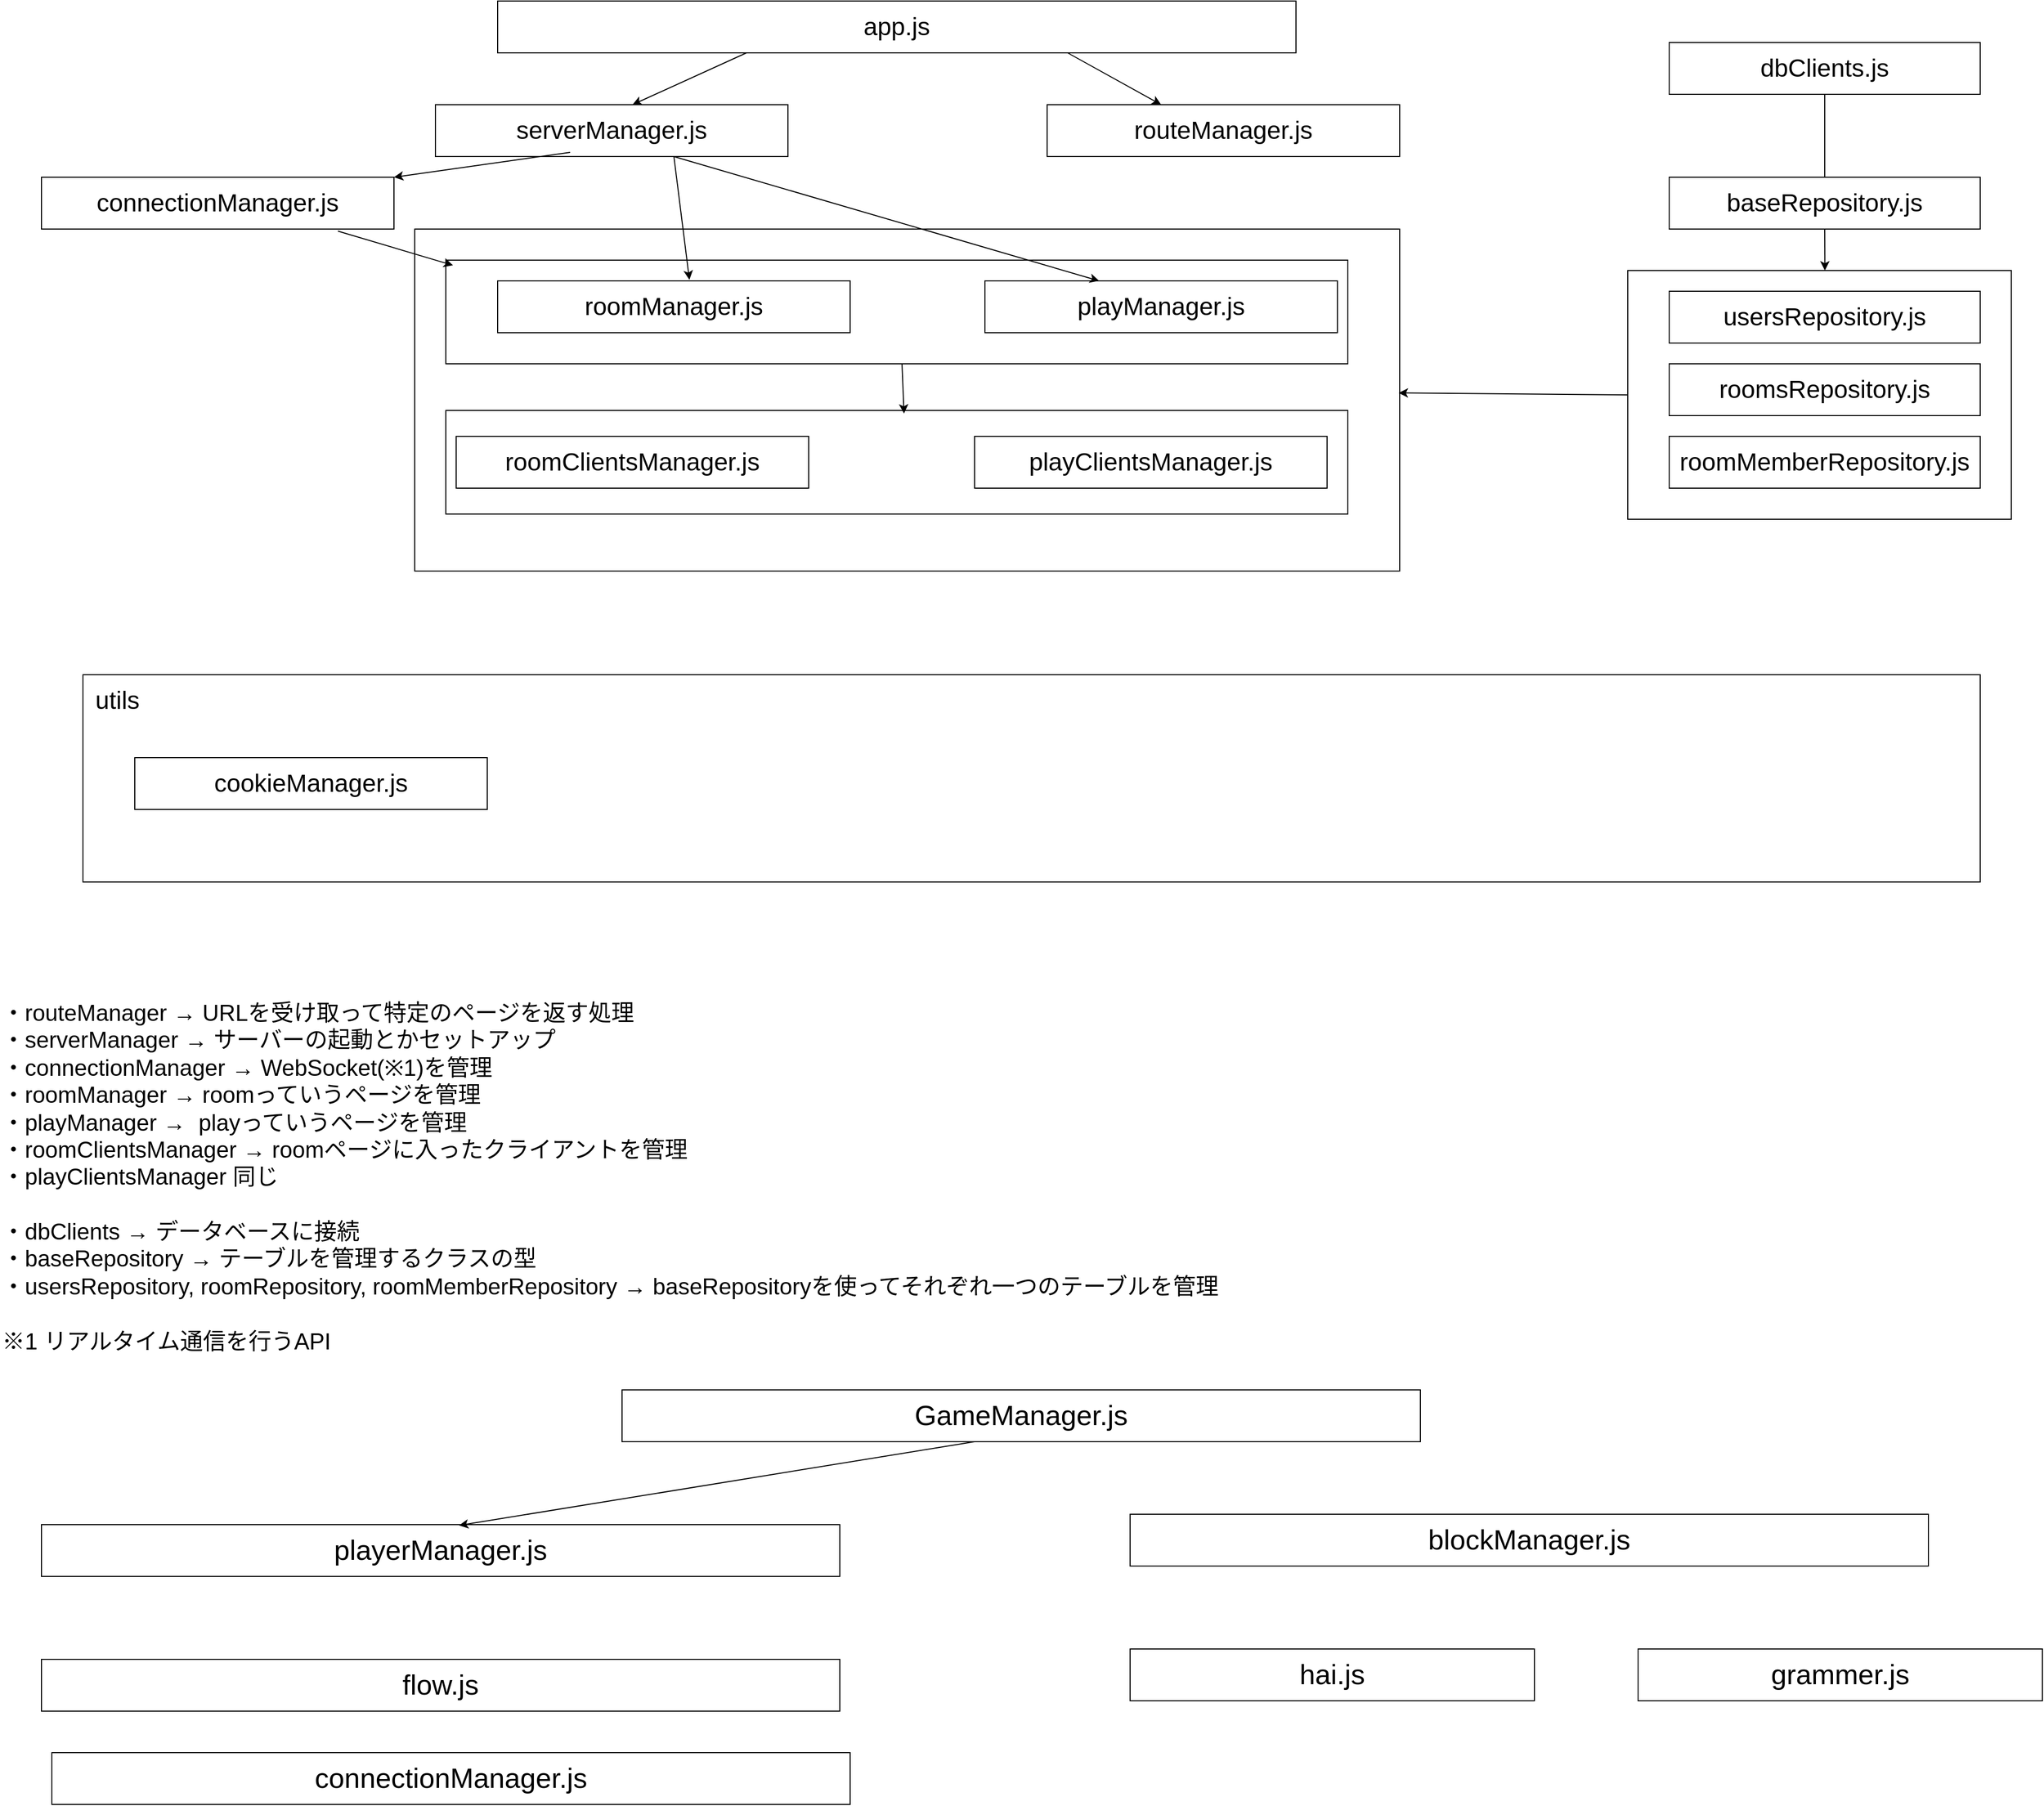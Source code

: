 <mxfile>
    <diagram name="ページ1" id="gwst1a2DxKdk7zVmhHp6">
        <mxGraphModel dx="1643" dy="793" grid="1" gridSize="10" guides="1" tooltips="1" connect="1" arrows="1" fold="1" page="1" pageScale="1" pageWidth="3300" pageHeight="4681" math="0" shadow="0">
            <root>
                <mxCell id="0"/>
                <mxCell id="1" parent="0"/>
                <mxCell id="VSUEKThK-QnD745A-PjU-35" value="" style="rounded=0;whiteSpace=wrap;html=1;" parent="1" vertex="1">
                    <mxGeometry x="500" y="240" width="950" height="330" as="geometry"/>
                </mxCell>
                <mxCell id="VSUEKThK-QnD745A-PjU-31" value="" style="rounded=0;whiteSpace=wrap;html=1;" parent="1" vertex="1">
                    <mxGeometry x="1670" y="280" width="370" height="240" as="geometry"/>
                </mxCell>
                <mxCell id="VSUEKThK-QnD745A-PjU-23" value="" style="rounded=0;whiteSpace=wrap;html=1;" parent="1" vertex="1">
                    <mxGeometry x="530" y="415" width="870" height="100" as="geometry"/>
                </mxCell>
                <mxCell id="VSUEKThK-QnD745A-PjU-18" value="" style="rounded=0;whiteSpace=wrap;html=1;" parent="1" vertex="1">
                    <mxGeometry x="530" y="270" width="870" height="100" as="geometry"/>
                </mxCell>
                <mxCell id="VSUEKThK-QnD745A-PjU-1" value="&lt;font style=&quot;font-size: 24px;&quot;&gt;app.js&lt;/font&gt;" style="rounded=0;whiteSpace=wrap;html=1;" parent="1" vertex="1">
                    <mxGeometry x="580" y="20" width="770" height="50" as="geometry"/>
                </mxCell>
                <mxCell id="VSUEKThK-QnD745A-PjU-2" value="&lt;span style=&quot;font-size: 24px;&quot;&gt;serverManager.js&lt;/span&gt;" style="rounded=0;whiteSpace=wrap;html=1;" parent="1" vertex="1">
                    <mxGeometry x="520" y="120" width="340" height="50" as="geometry"/>
                </mxCell>
                <mxCell id="VSUEKThK-QnD745A-PjU-3" value="&lt;span style=&quot;font-size: 24px;&quot;&gt;routeManager.js&lt;/span&gt;" style="rounded=0;whiteSpace=wrap;html=1;" parent="1" vertex="1">
                    <mxGeometry x="1110" y="120" width="340" height="50" as="geometry"/>
                </mxCell>
                <mxCell id="VSUEKThK-QnD745A-PjU-4" value="&lt;span style=&quot;font-size: 24px;&quot;&gt;connectionManager.js&lt;/span&gt;" style="rounded=0;whiteSpace=wrap;html=1;" parent="1" vertex="1">
                    <mxGeometry x="140" y="190" width="340" height="50" as="geometry"/>
                </mxCell>
                <mxCell id="VSUEKThK-QnD745A-PjU-5" value="&lt;span style=&quot;font-size: 24px;&quot;&gt;roomManager.js&lt;/span&gt;" style="rounded=0;whiteSpace=wrap;html=1;" parent="1" vertex="1">
                    <mxGeometry x="580" y="290" width="340" height="50" as="geometry"/>
                </mxCell>
                <mxCell id="VSUEKThK-QnD745A-PjU-10" value="&lt;span style=&quot;font-size: 24px;&quot;&gt;playManager.js&lt;/span&gt;" style="rounded=0;whiteSpace=wrap;html=1;" parent="1" vertex="1">
                    <mxGeometry x="1050" y="290" width="340" height="50" as="geometry"/>
                </mxCell>
                <mxCell id="VSUEKThK-QnD745A-PjU-12" value="" style="endArrow=classic;html=1;rounded=0;entryX=0.559;entryY=0;entryDx=0;entryDy=0;entryPerimeter=0;" parent="1" target="VSUEKThK-QnD745A-PjU-2" edge="1">
                    <mxGeometry width="50" height="50" relative="1" as="geometry">
                        <mxPoint x="820" y="70" as="sourcePoint"/>
                        <mxPoint x="770" y="130" as="targetPoint"/>
                    </mxGeometry>
                </mxCell>
                <mxCell id="VSUEKThK-QnD745A-PjU-14" value="" style="endArrow=classic;html=1;rounded=0;exitX=0.714;exitY=1;exitDx=0;exitDy=0;exitPerimeter=0;" parent="1" source="VSUEKThK-QnD745A-PjU-1" edge="1">
                    <mxGeometry width="50" height="50" relative="1" as="geometry">
                        <mxPoint x="1170" y="170" as="sourcePoint"/>
                        <mxPoint x="1220" y="120" as="targetPoint"/>
                    </mxGeometry>
                </mxCell>
                <mxCell id="VSUEKThK-QnD745A-PjU-15" value="" style="endArrow=classic;html=1;rounded=0;entryX=1;entryY=0;entryDx=0;entryDy=0;exitX=0.382;exitY=0.92;exitDx=0;exitDy=0;exitPerimeter=0;" parent="1" source="VSUEKThK-QnD745A-PjU-2" target="VSUEKThK-QnD745A-PjU-4" edge="1">
                    <mxGeometry width="50" height="50" relative="1" as="geometry">
                        <mxPoint x="740" y="520" as="sourcePoint"/>
                        <mxPoint x="790" y="470" as="targetPoint"/>
                    </mxGeometry>
                </mxCell>
                <mxCell id="VSUEKThK-QnD745A-PjU-16" value="" style="endArrow=classic;html=1;rounded=0;entryX=0.544;entryY=-0.02;entryDx=0;entryDy=0;entryPerimeter=0;" parent="1" target="VSUEKThK-QnD745A-PjU-5" edge="1">
                    <mxGeometry width="50" height="50" relative="1" as="geometry">
                        <mxPoint x="750" y="170" as="sourcePoint"/>
                        <mxPoint x="790" y="280" as="targetPoint"/>
                    </mxGeometry>
                </mxCell>
                <mxCell id="VSUEKThK-QnD745A-PjU-17" value="" style="endArrow=classic;html=1;rounded=0;entryX=0.324;entryY=0;entryDx=0;entryDy=0;entryPerimeter=0;exitX=0.676;exitY=1;exitDx=0;exitDy=0;exitPerimeter=0;" parent="1" source="VSUEKThK-QnD745A-PjU-2" target="VSUEKThK-QnD745A-PjU-10" edge="1">
                    <mxGeometry width="50" height="50" relative="1" as="geometry">
                        <mxPoint x="800" y="170" as="sourcePoint"/>
                        <mxPoint x="840" y="280" as="targetPoint"/>
                    </mxGeometry>
                </mxCell>
                <mxCell id="VSUEKThK-QnD745A-PjU-19" value="" style="endArrow=classic;html=1;rounded=0;exitX=0.841;exitY=1.04;exitDx=0;exitDy=0;exitPerimeter=0;entryX=0.008;entryY=0.05;entryDx=0;entryDy=0;entryPerimeter=0;" parent="1" source="VSUEKThK-QnD745A-PjU-4" target="VSUEKThK-QnD745A-PjU-18" edge="1">
                    <mxGeometry width="50" height="50" relative="1" as="geometry">
                        <mxPoint x="570" y="480" as="sourcePoint"/>
                        <mxPoint x="620" y="430" as="targetPoint"/>
                    </mxGeometry>
                </mxCell>
                <mxCell id="VSUEKThK-QnD745A-PjU-21" value="&lt;span style=&quot;font-size: 24px;&quot;&gt;roomClientsManager.js&lt;/span&gt;" style="rounded=0;whiteSpace=wrap;html=1;" parent="1" vertex="1">
                    <mxGeometry x="540" y="440" width="340" height="50" as="geometry"/>
                </mxCell>
                <mxCell id="VSUEKThK-QnD745A-PjU-22" value="&lt;span style=&quot;font-size: 24px;&quot;&gt;playClientsManager.js&lt;/span&gt;" style="rounded=0;whiteSpace=wrap;html=1;" parent="1" vertex="1">
                    <mxGeometry x="1040" y="440" width="340" height="50" as="geometry"/>
                </mxCell>
                <mxCell id="VSUEKThK-QnD745A-PjU-24" value="" style="endArrow=classic;html=1;rounded=0;entryX=0.508;entryY=0.03;entryDx=0;entryDy=0;entryPerimeter=0;" parent="1" target="VSUEKThK-QnD745A-PjU-23" edge="1">
                    <mxGeometry width="50" height="50" relative="1" as="geometry">
                        <mxPoint x="970" y="370" as="sourcePoint"/>
                        <mxPoint x="1020" y="320" as="targetPoint"/>
                    </mxGeometry>
                </mxCell>
                <mxCell id="VSUEKThK-QnD745A-PjU-25" value="&lt;font style=&quot;font-size: 24px;&quot;&gt;dbClients.js&lt;/font&gt;" style="rounded=0;whiteSpace=wrap;html=1;" parent="1" vertex="1">
                    <mxGeometry x="1710" y="60" width="300" height="50" as="geometry"/>
                </mxCell>
                <mxCell id="VSUEKThK-QnD745A-PjU-26" value="&lt;span style=&quot;font-size: 24px;&quot;&gt;baseRepository.js&lt;/span&gt;" style="rounded=0;whiteSpace=wrap;html=1;" parent="1" vertex="1">
                    <mxGeometry x="1710" y="190" width="300" height="50" as="geometry"/>
                </mxCell>
                <mxCell id="VSUEKThK-QnD745A-PjU-27" value="" style="endArrow=none;html=1;rounded=0;exitX=0.5;exitY=0;exitDx=0;exitDy=0;" parent="1" source="VSUEKThK-QnD745A-PjU-26" edge="1">
                    <mxGeometry width="50" height="50" relative="1" as="geometry">
                        <mxPoint x="1810" y="160" as="sourcePoint"/>
                        <mxPoint x="1860" y="110" as="targetPoint"/>
                    </mxGeometry>
                </mxCell>
                <mxCell id="VSUEKThK-QnD745A-PjU-28" value="&lt;span style=&quot;font-size: 24px;&quot;&gt;usersRepository.js&lt;/span&gt;" style="rounded=0;whiteSpace=wrap;html=1;" parent="1" vertex="1">
                    <mxGeometry x="1710" y="300" width="300" height="50" as="geometry"/>
                </mxCell>
                <mxCell id="VSUEKThK-QnD745A-PjU-29" value="&lt;span style=&quot;font-size: 24px;&quot;&gt;roomMemberRepository.js&lt;/span&gt;" style="rounded=0;whiteSpace=wrap;html=1;" parent="1" vertex="1">
                    <mxGeometry x="1710" y="440" width="300" height="50" as="geometry"/>
                </mxCell>
                <mxCell id="VSUEKThK-QnD745A-PjU-30" value="&lt;span style=&quot;font-size: 24px;&quot;&gt;roomsRepository.js&lt;/span&gt;" style="rounded=0;whiteSpace=wrap;html=1;" parent="1" vertex="1">
                    <mxGeometry x="1710" y="370" width="300" height="50" as="geometry"/>
                </mxCell>
                <mxCell id="VSUEKThK-QnD745A-PjU-32" value="" style="endArrow=classic;html=1;rounded=0;entryX=0.514;entryY=0;entryDx=0;entryDy=0;entryPerimeter=0;" parent="1" target="VSUEKThK-QnD745A-PjU-31" edge="1">
                    <mxGeometry width="50" height="50" relative="1" as="geometry">
                        <mxPoint x="1860" y="240" as="sourcePoint"/>
                        <mxPoint x="1910" y="190" as="targetPoint"/>
                    </mxGeometry>
                </mxCell>
                <mxCell id="VSUEKThK-QnD745A-PjU-36" value="" style="endArrow=classic;html=1;rounded=0;entryX=0.999;entryY=0.479;entryDx=0;entryDy=0;exitX=0;exitY=0.5;exitDx=0;exitDy=0;entryPerimeter=0;" parent="1" source="VSUEKThK-QnD745A-PjU-31" target="VSUEKThK-QnD745A-PjU-35" edge="1">
                    <mxGeometry width="50" height="50" relative="1" as="geometry">
                        <mxPoint x="1630" y="750" as="sourcePoint"/>
                        <mxPoint x="1680" y="700" as="targetPoint"/>
                    </mxGeometry>
                </mxCell>
                <mxCell id="VSUEKThK-QnD745A-PjU-37" value="" style="rounded=0;whiteSpace=wrap;html=1;" parent="1" vertex="1">
                    <mxGeometry x="180" y="670" width="1830" height="200" as="geometry"/>
                </mxCell>
                <mxCell id="VSUEKThK-QnD745A-PjU-38" value="utils" style="text;html=1;align=left;verticalAlign=middle;whiteSpace=wrap;rounded=0;fontSize=24;" parent="1" vertex="1">
                    <mxGeometry x="190" y="680" width="220" height="30" as="geometry"/>
                </mxCell>
                <mxCell id="VSUEKThK-QnD745A-PjU-40" value="&lt;span style=&quot;font-size: 24px;&quot;&gt;cookieManager.js&lt;/span&gt;" style="rounded=0;whiteSpace=wrap;html=1;" parent="1" vertex="1">
                    <mxGeometry x="230" y="750" width="340" height="50" as="geometry"/>
                </mxCell>
                <mxCell id="9IOTnyxZ-YVvT_nCl2b5-1" value="&lt;font style=&quot;font-size: 22px;&quot;&gt;・routeManager → URLを受け取って特定のページを返す処理&lt;/font&gt;&lt;div&gt;&lt;font style=&quot;font-size: 22px;&quot;&gt;・serverManager → サーバーの起動とかセットアップ&lt;/font&gt;&lt;/div&gt;&lt;div&gt;&lt;font style=&quot;font-size: 22px;&quot;&gt;・connectionManager → WebSocket(※1)を管理&lt;/font&gt;&lt;/div&gt;&lt;div&gt;&lt;font style=&quot;font-size: 22px;&quot;&gt;・roomManager → roomっていうページを管理&lt;/font&gt;&lt;/div&gt;&lt;div&gt;&lt;font style=&quot;font-size: 22px;&quot;&gt;・playManager →&amp;nbsp; playっていうページを管理&lt;/font&gt;&lt;/div&gt;&lt;div&gt;&lt;font style=&quot;font-size: 22px;&quot;&gt;・roomClientsManager → roomページに入ったクライアントを管理&lt;/font&gt;&lt;/div&gt;&lt;div&gt;&lt;font style=&quot;font-size: 22px;&quot;&gt;・playClientsManager 同じ&lt;/font&gt;&lt;/div&gt;&lt;div&gt;&lt;font style=&quot;font-size: 22px;&quot;&gt;&lt;br&gt;&lt;/font&gt;&lt;/div&gt;&lt;div&gt;&lt;font style=&quot;font-size: 22px;&quot;&gt;・dbClients → データベースに接続&lt;/font&gt;&lt;/div&gt;&lt;div&gt;&lt;font style=&quot;font-size: 22px;&quot;&gt;・baseRepository → テーブルを管理するクラスの型&lt;/font&gt;&lt;/div&gt;&lt;div&gt;&lt;font style=&quot;font-size: 22px;&quot;&gt;・usersRepository, roomRepository, roomMemberRepository → baseRepositoryを使ってそれぞれ一つのテーブルを管理&lt;/font&gt;&lt;/div&gt;&lt;div&gt;&lt;font style=&quot;font-size: 22px;&quot;&gt;&lt;br&gt;&lt;/font&gt;&lt;/div&gt;&lt;div&gt;&lt;span style=&quot;font-size: 22px;&quot;&gt;※1 リアルタイム通信を行うAPI&lt;/span&gt;&lt;/div&gt;" style="text;html=1;align=left;verticalAlign=middle;whiteSpace=wrap;rounded=0;" parent="1" vertex="1">
                    <mxGeometry x="100" y="890" width="1720" height="530" as="geometry"/>
                </mxCell>
                <mxCell id="s57Ek5u3isT1F0ClFr8g-1" value="&lt;font style=&quot;font-size: 27px;&quot;&gt;GameManager.js&lt;/font&gt;" style="rounded=0;whiteSpace=wrap;html=1;" parent="1" vertex="1">
                    <mxGeometry x="700" y="1360" width="770" height="50" as="geometry"/>
                </mxCell>
                <mxCell id="s57Ek5u3isT1F0ClFr8g-2" value="&lt;font style=&quot;font-size: 27px;&quot;&gt;playerManager.js&lt;/font&gt;" style="rounded=0;whiteSpace=wrap;html=1;" parent="1" vertex="1">
                    <mxGeometry x="140" y="1490" width="770" height="50" as="geometry"/>
                </mxCell>
                <mxCell id="s57Ek5u3isT1F0ClFr8g-3" value="&lt;font style=&quot;font-size: 27px;&quot;&gt;blockManager.js&lt;/font&gt;" style="rounded=0;whiteSpace=wrap;html=1;" parent="1" vertex="1">
                    <mxGeometry x="1190" y="1480" width="770" height="50" as="geometry"/>
                </mxCell>
                <mxCell id="s57Ek5u3isT1F0ClFr8g-4" value="&lt;font style=&quot;font-size: 27px;&quot;&gt;hai.js&lt;/font&gt;" style="rounded=0;whiteSpace=wrap;html=1;" parent="1" vertex="1">
                    <mxGeometry x="1190" y="1610" width="390" height="50" as="geometry"/>
                </mxCell>
                <mxCell id="s57Ek5u3isT1F0ClFr8g-5" value="&lt;font style=&quot;font-size: 27px;&quot;&gt;grammer.js&lt;/font&gt;" style="rounded=0;whiteSpace=wrap;html=1;" parent="1" vertex="1">
                    <mxGeometry x="1680" y="1610" width="390" height="50" as="geometry"/>
                </mxCell>
                <mxCell id="s57Ek5u3isT1F0ClFr8g-6" value="&lt;font style=&quot;font-size: 27px;&quot;&gt;flow.js&lt;/font&gt;" style="rounded=0;whiteSpace=wrap;html=1;" parent="1" vertex="1">
                    <mxGeometry x="140" y="1620" width="770" height="50" as="geometry"/>
                </mxCell>
                <mxCell id="s57Ek5u3isT1F0ClFr8g-7" value="&lt;font style=&quot;font-size: 27px;&quot;&gt;connectionManager.js&lt;/font&gt;" style="rounded=0;whiteSpace=wrap;html=1;" parent="1" vertex="1">
                    <mxGeometry x="150" y="1710" width="770" height="50" as="geometry"/>
                </mxCell>
                <mxCell id="2" value="" style="endArrow=classic;html=1;rounded=0;entryX=0.523;entryY=0.016;entryDx=0;entryDy=0;entryPerimeter=0;" edge="1" parent="1" target="s57Ek5u3isT1F0ClFr8g-2">
                    <mxGeometry width="50" height="50" relative="1" as="geometry">
                        <mxPoint x="1040" y="1410" as="sourcePoint"/>
                        <mxPoint x="930" y="1460" as="targetPoint"/>
                    </mxGeometry>
                </mxCell>
            </root>
        </mxGraphModel>
    </diagram>
</mxfile>